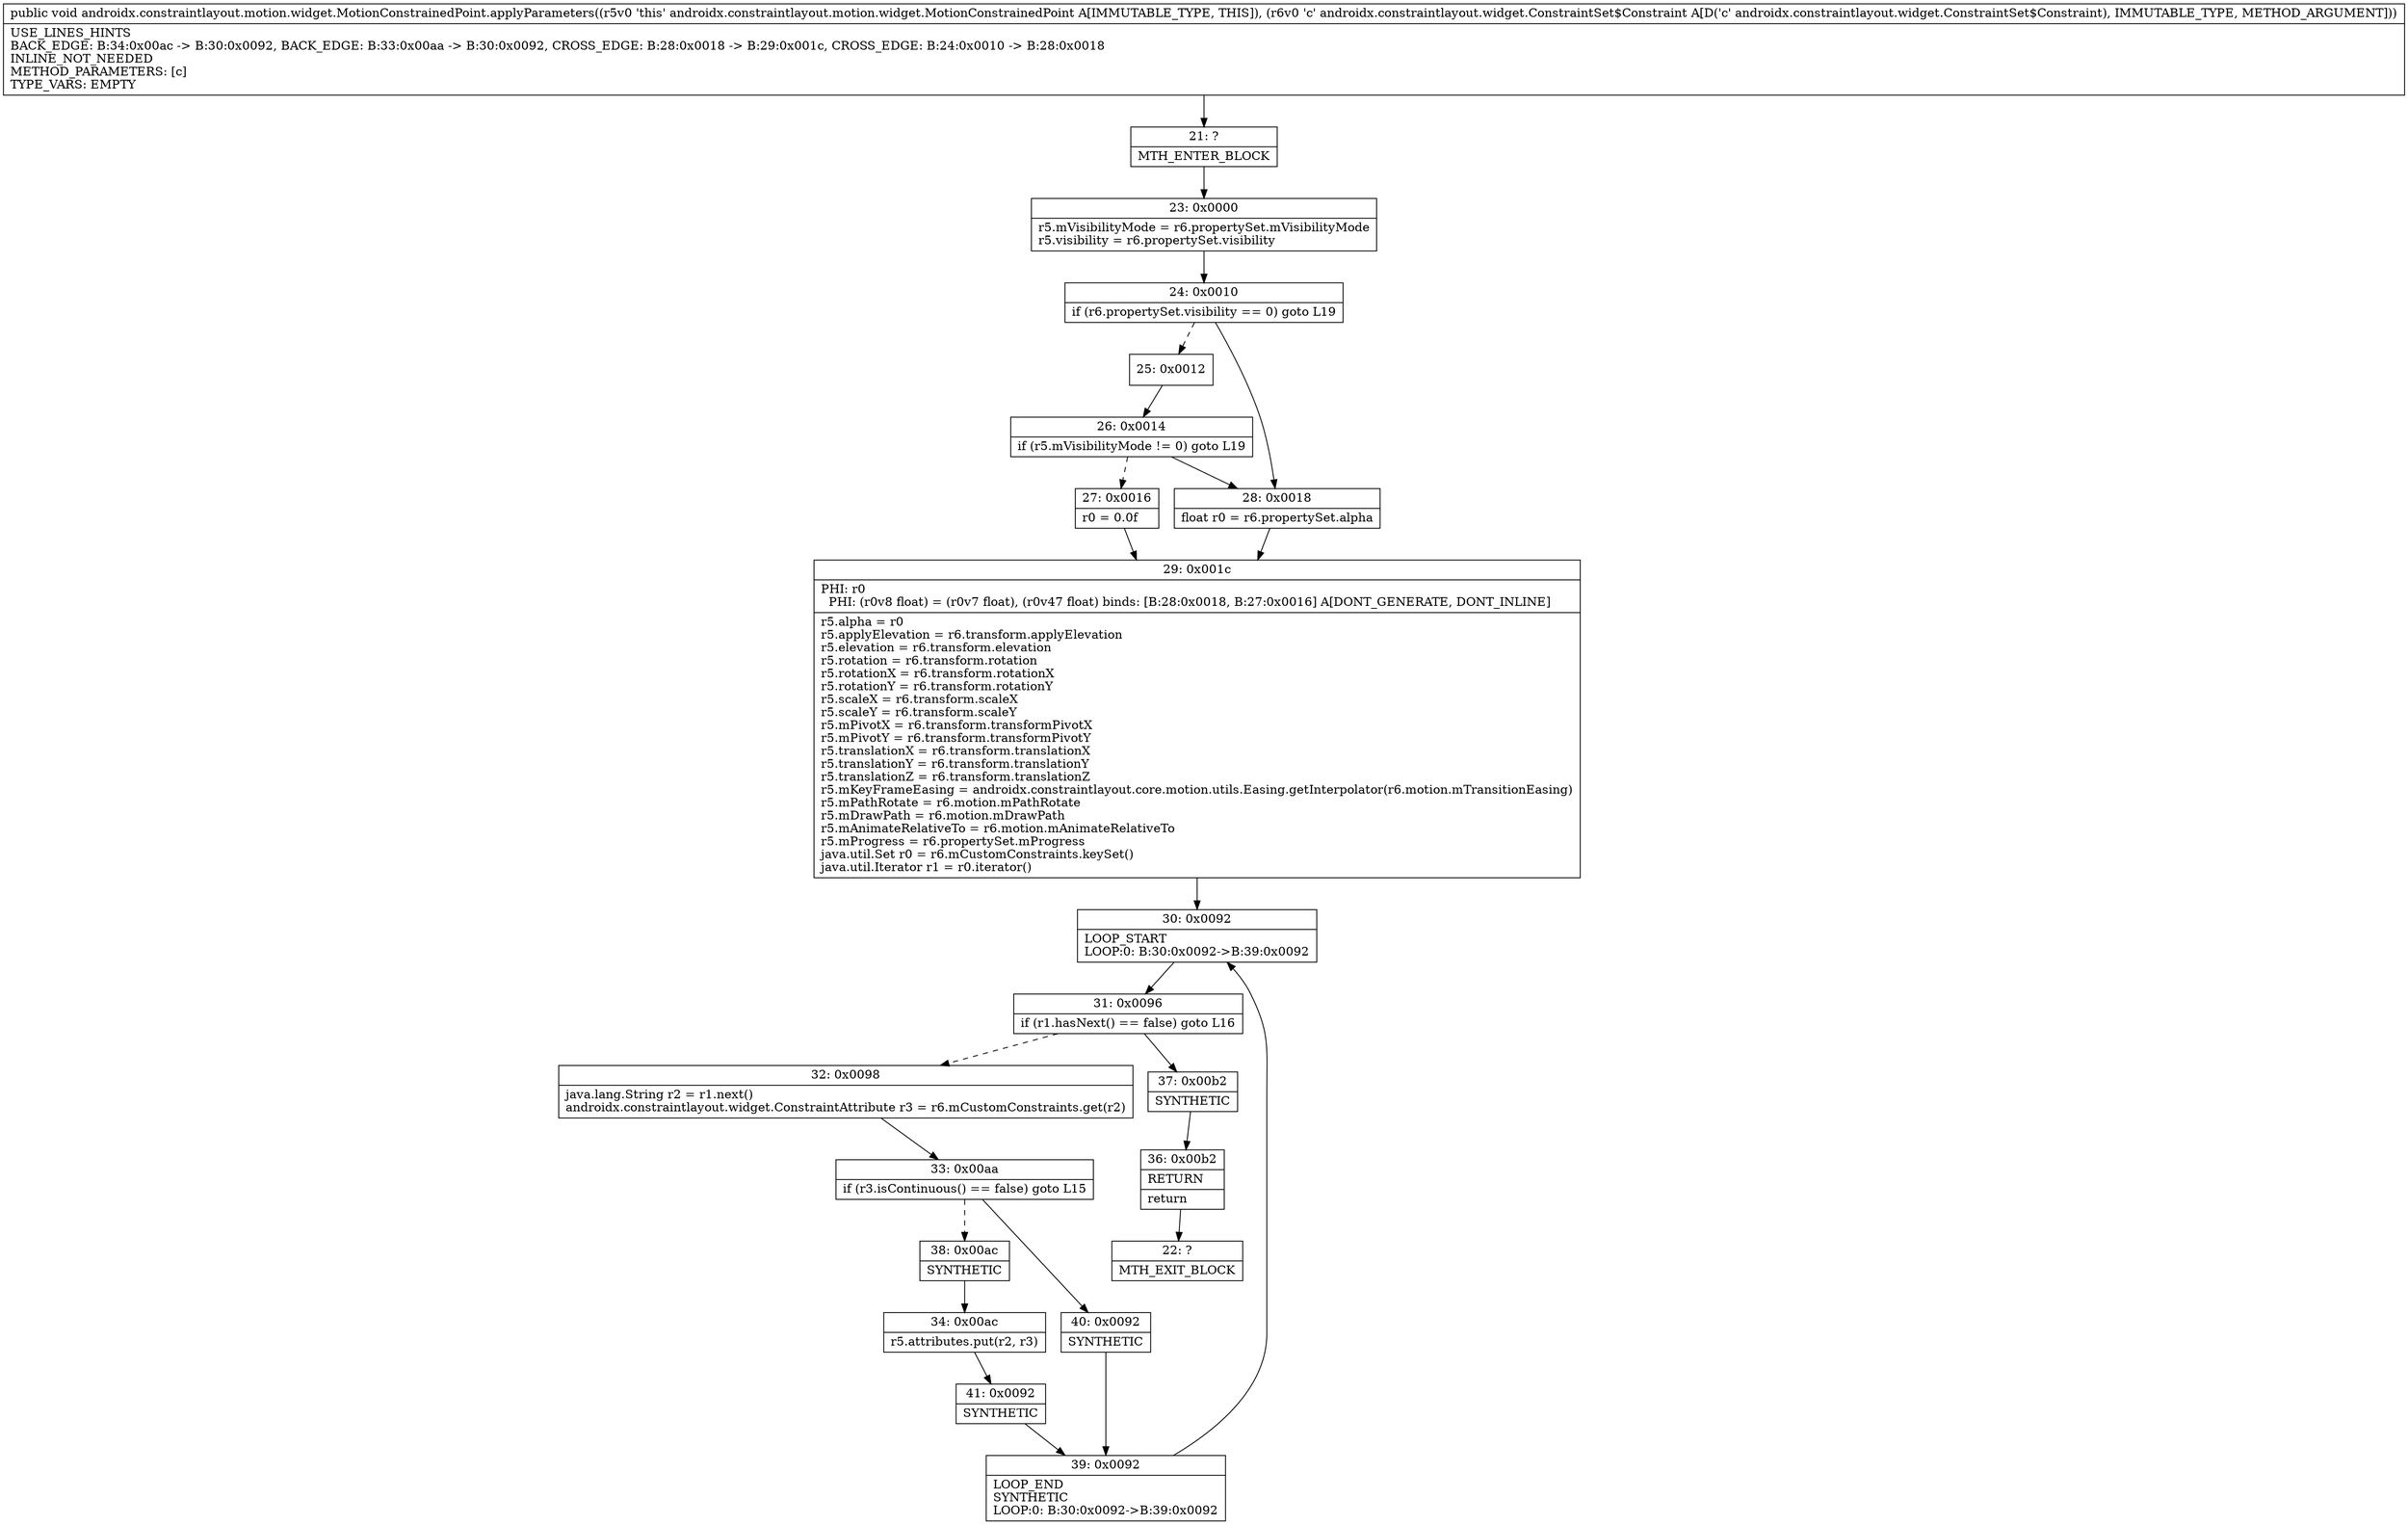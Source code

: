 digraph "CFG forandroidx.constraintlayout.motion.widget.MotionConstrainedPoint.applyParameters(Landroidx\/constraintlayout\/widget\/ConstraintSet$Constraint;)V" {
Node_21 [shape=record,label="{21\:\ ?|MTH_ENTER_BLOCK\l}"];
Node_23 [shape=record,label="{23\:\ 0x0000|r5.mVisibilityMode = r6.propertySet.mVisibilityMode\lr5.visibility = r6.propertySet.visibility\l}"];
Node_24 [shape=record,label="{24\:\ 0x0010|if (r6.propertySet.visibility == 0) goto L19\l}"];
Node_25 [shape=record,label="{25\:\ 0x0012}"];
Node_26 [shape=record,label="{26\:\ 0x0014|if (r5.mVisibilityMode != 0) goto L19\l}"];
Node_27 [shape=record,label="{27\:\ 0x0016|r0 = 0.0f\l}"];
Node_29 [shape=record,label="{29\:\ 0x001c|PHI: r0 \l  PHI: (r0v8 float) = (r0v7 float), (r0v47 float) binds: [B:28:0x0018, B:27:0x0016] A[DONT_GENERATE, DONT_INLINE]\l|r5.alpha = r0\lr5.applyElevation = r6.transform.applyElevation\lr5.elevation = r6.transform.elevation\lr5.rotation = r6.transform.rotation\lr5.rotationX = r6.transform.rotationX\lr5.rotationY = r6.transform.rotationY\lr5.scaleX = r6.transform.scaleX\lr5.scaleY = r6.transform.scaleY\lr5.mPivotX = r6.transform.transformPivotX\lr5.mPivotY = r6.transform.transformPivotY\lr5.translationX = r6.transform.translationX\lr5.translationY = r6.transform.translationY\lr5.translationZ = r6.transform.translationZ\lr5.mKeyFrameEasing = androidx.constraintlayout.core.motion.utils.Easing.getInterpolator(r6.motion.mTransitionEasing)\lr5.mPathRotate = r6.motion.mPathRotate\lr5.mDrawPath = r6.motion.mDrawPath\lr5.mAnimateRelativeTo = r6.motion.mAnimateRelativeTo\lr5.mProgress = r6.propertySet.mProgress\ljava.util.Set r0 = r6.mCustomConstraints.keySet()\ljava.util.Iterator r1 = r0.iterator()\l}"];
Node_30 [shape=record,label="{30\:\ 0x0092|LOOP_START\lLOOP:0: B:30:0x0092\-\>B:39:0x0092\l}"];
Node_31 [shape=record,label="{31\:\ 0x0096|if (r1.hasNext() == false) goto L16\l}"];
Node_32 [shape=record,label="{32\:\ 0x0098|java.lang.String r2 = r1.next()\landroidx.constraintlayout.widget.ConstraintAttribute r3 = r6.mCustomConstraints.get(r2)\l}"];
Node_33 [shape=record,label="{33\:\ 0x00aa|if (r3.isContinuous() == false) goto L15\l}"];
Node_38 [shape=record,label="{38\:\ 0x00ac|SYNTHETIC\l}"];
Node_34 [shape=record,label="{34\:\ 0x00ac|r5.attributes.put(r2, r3)\l}"];
Node_41 [shape=record,label="{41\:\ 0x0092|SYNTHETIC\l}"];
Node_39 [shape=record,label="{39\:\ 0x0092|LOOP_END\lSYNTHETIC\lLOOP:0: B:30:0x0092\-\>B:39:0x0092\l}"];
Node_40 [shape=record,label="{40\:\ 0x0092|SYNTHETIC\l}"];
Node_37 [shape=record,label="{37\:\ 0x00b2|SYNTHETIC\l}"];
Node_36 [shape=record,label="{36\:\ 0x00b2|RETURN\l|return\l}"];
Node_22 [shape=record,label="{22\:\ ?|MTH_EXIT_BLOCK\l}"];
Node_28 [shape=record,label="{28\:\ 0x0018|float r0 = r6.propertySet.alpha\l}"];
MethodNode[shape=record,label="{public void androidx.constraintlayout.motion.widget.MotionConstrainedPoint.applyParameters((r5v0 'this' androidx.constraintlayout.motion.widget.MotionConstrainedPoint A[IMMUTABLE_TYPE, THIS]), (r6v0 'c' androidx.constraintlayout.widget.ConstraintSet$Constraint A[D('c' androidx.constraintlayout.widget.ConstraintSet$Constraint), IMMUTABLE_TYPE, METHOD_ARGUMENT]))  | USE_LINES_HINTS\lBACK_EDGE: B:34:0x00ac \-\> B:30:0x0092, BACK_EDGE: B:33:0x00aa \-\> B:30:0x0092, CROSS_EDGE: B:28:0x0018 \-\> B:29:0x001c, CROSS_EDGE: B:24:0x0010 \-\> B:28:0x0018\lINLINE_NOT_NEEDED\lMETHOD_PARAMETERS: [c]\lTYPE_VARS: EMPTY\l}"];
MethodNode -> Node_21;Node_21 -> Node_23;
Node_23 -> Node_24;
Node_24 -> Node_25[style=dashed];
Node_24 -> Node_28;
Node_25 -> Node_26;
Node_26 -> Node_27[style=dashed];
Node_26 -> Node_28;
Node_27 -> Node_29;
Node_29 -> Node_30;
Node_30 -> Node_31;
Node_31 -> Node_32[style=dashed];
Node_31 -> Node_37;
Node_32 -> Node_33;
Node_33 -> Node_38[style=dashed];
Node_33 -> Node_40;
Node_38 -> Node_34;
Node_34 -> Node_41;
Node_41 -> Node_39;
Node_39 -> Node_30;
Node_40 -> Node_39;
Node_37 -> Node_36;
Node_36 -> Node_22;
Node_28 -> Node_29;
}

